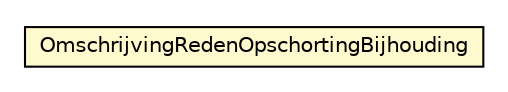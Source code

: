 #!/usr/local/bin/dot
#
# Class diagram 
# Generated by UMLGraph version R5_6-24-gf6e263 (http://www.umlgraph.org/)
#

digraph G {
	edge [fontname="Helvetica",fontsize=10,labelfontname="Helvetica",labelfontsize=10];
	node [fontname="Helvetica",fontsize=10,shape=plaintext];
	nodesep=0.25;
	ranksep=0.5;
	// nl.egem.stuf.sector.bg._0204.PRSFund.OmschrijvingRedenOpschortingBijhouding
	c157272 [label=<<table title="nl.egem.stuf.sector.bg._0204.PRSFund.OmschrijvingRedenOpschortingBijhouding" border="0" cellborder="1" cellspacing="0" cellpadding="2" port="p" bgcolor="lemonChiffon" href="./PRSFund.OmschrijvingRedenOpschortingBijhouding.html">
		<tr><td><table border="0" cellspacing="0" cellpadding="1">
<tr><td align="center" balign="center"> OmschrijvingRedenOpschortingBijhouding </td></tr>
		</table></td></tr>
		</table>>, URL="./PRSFund.OmschrijvingRedenOpschortingBijhouding.html", fontname="Helvetica", fontcolor="black", fontsize=10.0];
}

